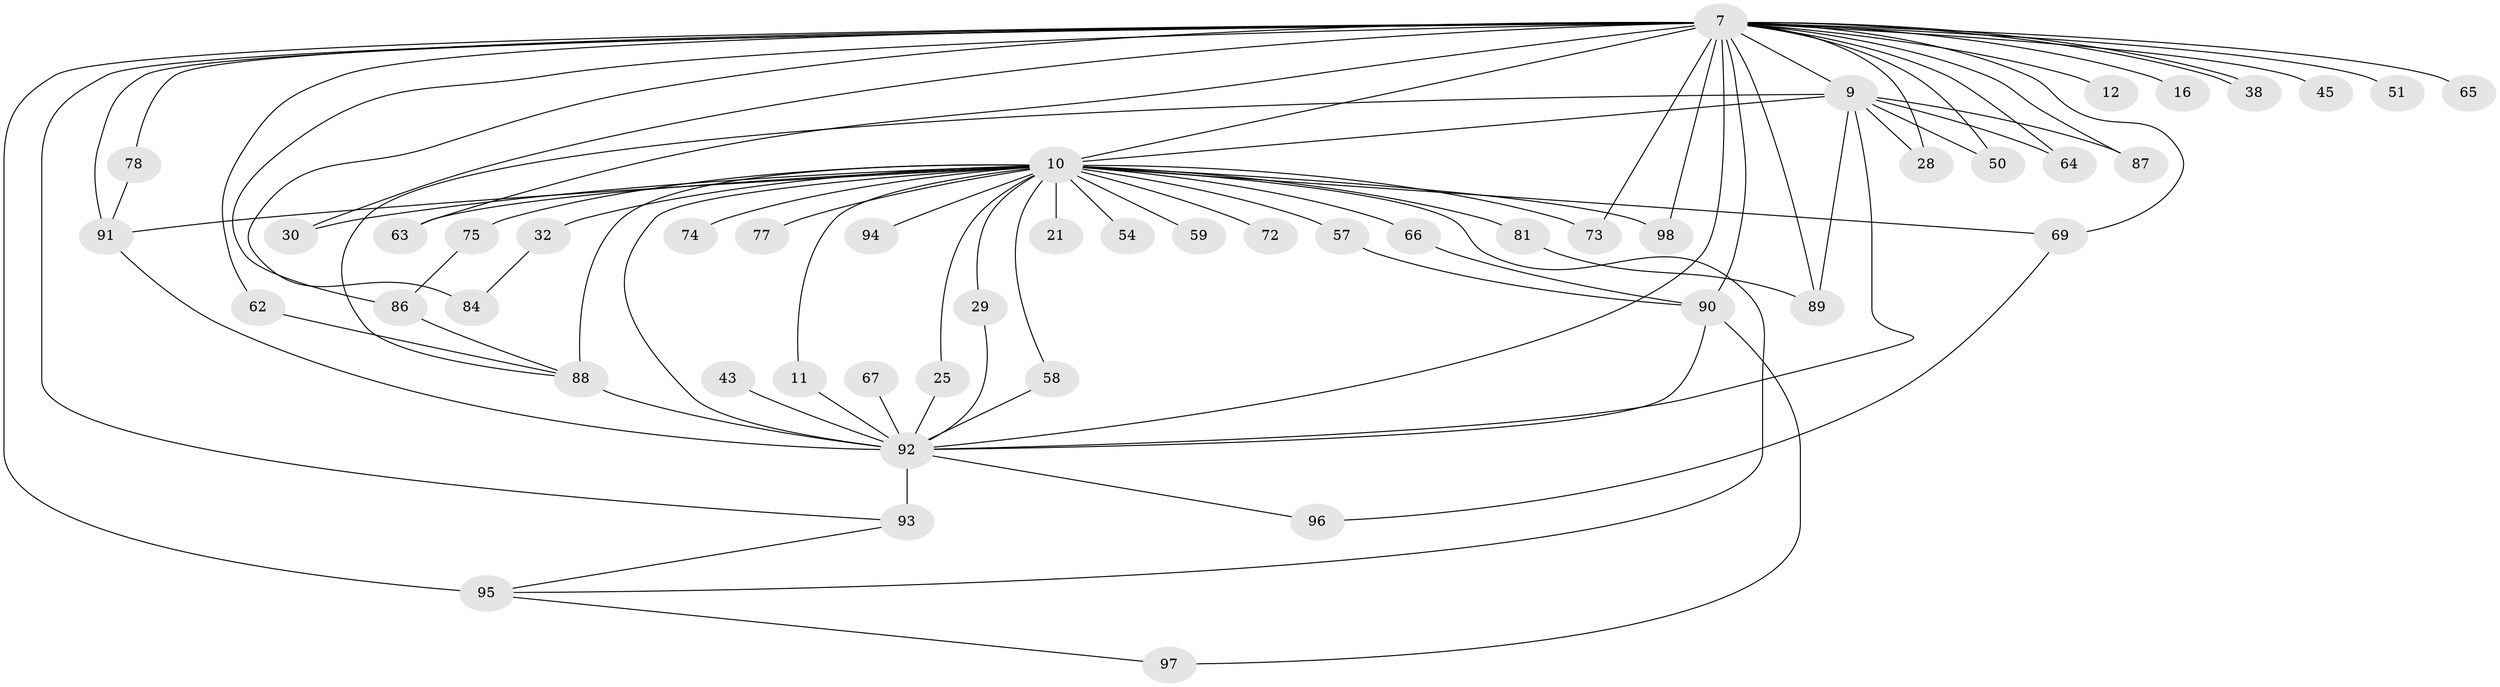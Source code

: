 // original degree distribution, {22: 0.02040816326530612, 16: 0.01020408163265306, 32: 0.01020408163265306, 26: 0.01020408163265306, 11: 0.01020408163265306, 30: 0.01020408163265306, 19: 0.01020408163265306, 13: 0.01020408163265306, 20: 0.01020408163265306, 2: 0.5714285714285714, 6: 0.01020408163265306, 5: 0.04081632653061224, 4: 0.07142857142857142, 3: 0.19387755102040816, 8: 0.01020408163265306}
// Generated by graph-tools (version 1.1) at 2025/43/03/09/25 04:43:43]
// undirected, 49 vertices, 84 edges
graph export_dot {
graph [start="1"]
  node [color=gray90,style=filled];
  7 [super="+2"];
  9 [super="+6"];
  10 [super="+5+4"];
  11;
  12;
  16;
  21;
  25;
  28;
  29;
  30;
  32;
  38;
  43;
  45;
  50;
  51;
  54;
  57;
  58;
  59 [super="+36"];
  62;
  63;
  64;
  65 [super="+42"];
  66;
  67;
  69 [super="+41"];
  72 [super="+22"];
  73 [super="+47"];
  74 [super="+40"];
  75;
  77;
  78;
  81;
  84 [super="+61"];
  86 [super="+49"];
  87 [super="+31"];
  88 [super="+52+71+82"];
  89 [super="+24+56"];
  90 [super="+34+39"];
  91 [super="+85+46"];
  92 [super="+18+70+8"];
  93 [super="+44+19"];
  94 [super="+37"];
  95 [super="+26+55+68+80"];
  96;
  97;
  98 [super="+17"];
  7 -- 9 [weight=6];
  7 -- 10 [weight=9];
  7 -- 16 [weight=2];
  7 -- 28;
  7 -- 38;
  7 -- 38;
  7 -- 45 [weight=2];
  7 -- 50;
  7 -- 51 [weight=2];
  7 -- 62;
  7 -- 64;
  7 -- 69 [weight=2];
  7 -- 73;
  7 -- 84 [weight=2];
  7 -- 86 [weight=2];
  7 -- 87 [weight=2];
  7 -- 65 [weight=3];
  7 -- 90 [weight=3];
  7 -- 12 [weight=2];
  7 -- 78;
  7 -- 89 [weight=3];
  7 -- 92 [weight=8];
  7 -- 93;
  7 -- 30;
  7 -- 95 [weight=5];
  7 -- 98;
  7 -- 63;
  7 -- 91 [weight=2];
  9 -- 10 [weight=6];
  9 -- 28;
  9 -- 64;
  9 -- 50;
  9 -- 89;
  9 -- 87;
  9 -- 88;
  9 -- 92 [weight=4];
  10 -- 11;
  10 -- 30;
  10 -- 54 [weight=2];
  10 -- 72 [weight=3];
  10 -- 75;
  10 -- 69;
  10 -- 74 [weight=3];
  10 -- 81;
  10 -- 21 [weight=2];
  10 -- 91 [weight=4];
  10 -- 92 [weight=8];
  10 -- 29;
  10 -- 98;
  10 -- 58;
  10 -- 63;
  10 -- 66;
  10 -- 77;
  10 -- 25;
  10 -- 94 [weight=3];
  10 -- 32;
  10 -- 57;
  10 -- 59 [weight=2];
  10 -- 88 [weight=5];
  10 -- 73;
  10 -- 95 [weight=3];
  11 -- 92;
  25 -- 92;
  29 -- 92;
  32 -- 84;
  43 -- 92 [weight=2];
  57 -- 90;
  58 -- 92;
  62 -- 88;
  66 -- 90;
  67 -- 92 [weight=2];
  69 -- 96;
  75 -- 86;
  78 -- 91;
  81 -- 89;
  86 -- 88;
  88 -- 92;
  90 -- 97;
  90 -- 92 [weight=2];
  91 -- 92 [weight=2];
  92 -- 96;
  92 -- 93 [weight=3];
  93 -- 95;
  95 -- 97;
}
